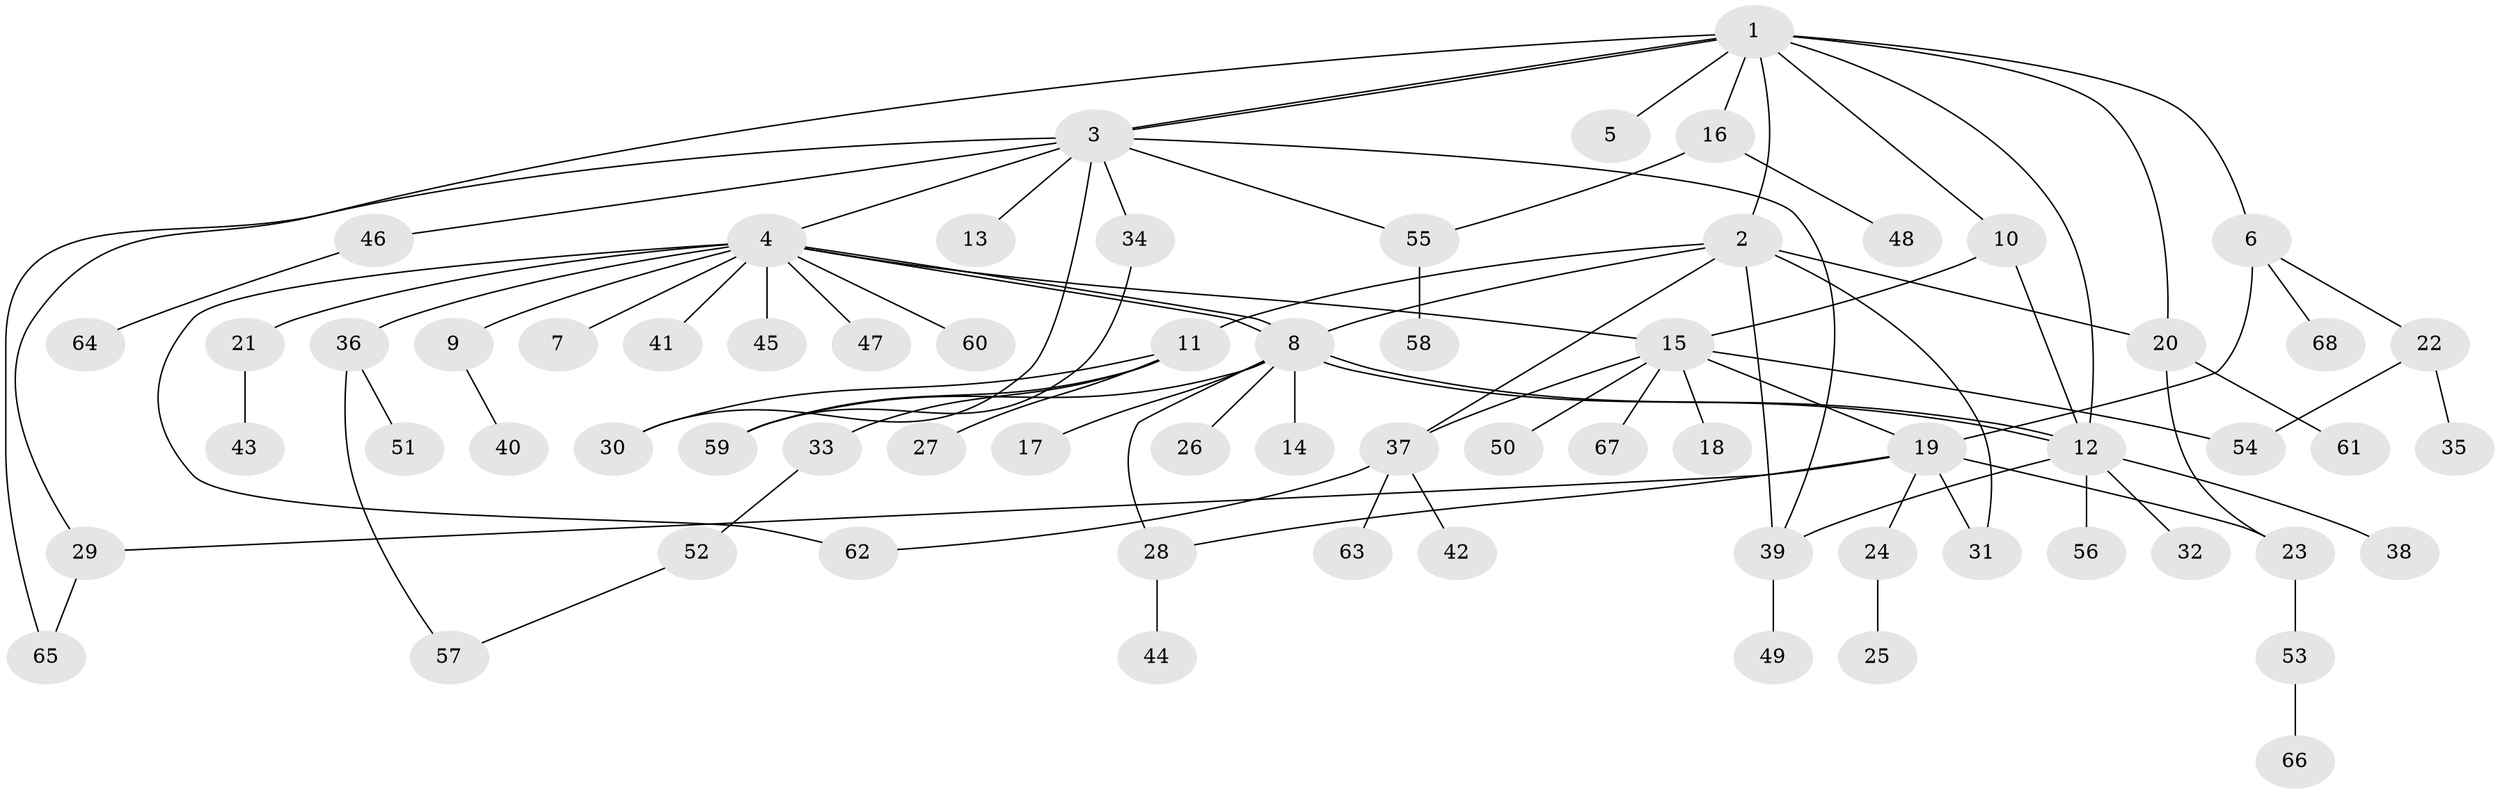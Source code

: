 // Generated by graph-tools (version 1.1) at 2025/01/03/09/25 03:01:54]
// undirected, 68 vertices, 91 edges
graph export_dot {
graph [start="1"]
  node [color=gray90,style=filled];
  1;
  2;
  3;
  4;
  5;
  6;
  7;
  8;
  9;
  10;
  11;
  12;
  13;
  14;
  15;
  16;
  17;
  18;
  19;
  20;
  21;
  22;
  23;
  24;
  25;
  26;
  27;
  28;
  29;
  30;
  31;
  32;
  33;
  34;
  35;
  36;
  37;
  38;
  39;
  40;
  41;
  42;
  43;
  44;
  45;
  46;
  47;
  48;
  49;
  50;
  51;
  52;
  53;
  54;
  55;
  56;
  57;
  58;
  59;
  60;
  61;
  62;
  63;
  64;
  65;
  66;
  67;
  68;
  1 -- 2;
  1 -- 3;
  1 -- 3;
  1 -- 5;
  1 -- 6;
  1 -- 10;
  1 -- 12;
  1 -- 16;
  1 -- 20;
  1 -- 29;
  2 -- 8;
  2 -- 11;
  2 -- 20;
  2 -- 31;
  2 -- 37;
  2 -- 39;
  3 -- 4;
  3 -- 13;
  3 -- 30;
  3 -- 34;
  3 -- 39;
  3 -- 46;
  3 -- 55;
  3 -- 65;
  4 -- 7;
  4 -- 8;
  4 -- 8;
  4 -- 9;
  4 -- 15;
  4 -- 21;
  4 -- 36;
  4 -- 41;
  4 -- 45;
  4 -- 47;
  4 -- 60;
  4 -- 62;
  6 -- 19;
  6 -- 22;
  6 -- 68;
  8 -- 12;
  8 -- 12;
  8 -- 14;
  8 -- 17;
  8 -- 26;
  8 -- 28;
  8 -- 59;
  9 -- 40;
  10 -- 12;
  10 -- 15;
  11 -- 27;
  11 -- 30;
  11 -- 33;
  11 -- 59;
  12 -- 32;
  12 -- 38;
  12 -- 39;
  12 -- 56;
  15 -- 18;
  15 -- 19;
  15 -- 37;
  15 -- 50;
  15 -- 54;
  15 -- 67;
  16 -- 48;
  16 -- 55;
  19 -- 23;
  19 -- 24;
  19 -- 28;
  19 -- 29;
  19 -- 31;
  20 -- 23;
  20 -- 61;
  21 -- 43;
  22 -- 35;
  22 -- 54;
  23 -- 53;
  24 -- 25;
  28 -- 44;
  29 -- 65;
  33 -- 52;
  34 -- 59;
  36 -- 51;
  36 -- 57;
  37 -- 42;
  37 -- 62;
  37 -- 63;
  39 -- 49;
  46 -- 64;
  52 -- 57;
  53 -- 66;
  55 -- 58;
}
